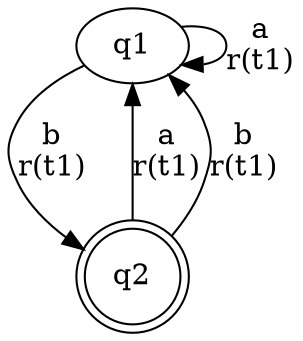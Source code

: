 digraph L {
	qq1[label=q1]
	qq2[label=q2 shape=doublecircle]
	qq1 -> qq2[label="b\nr(t1)\n"]
	qq2 -> qq1[label="a\nr(t1)\n"]
	qq2 -> qq1[label="b\nr(t1)\n"]
	qq1 -> qq1[label="a\nr(t1)\n"]
}

